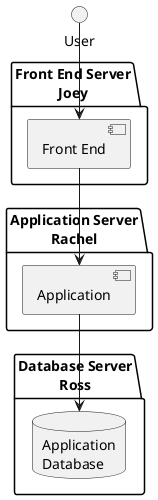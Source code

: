 @startuml

package "Front End Server\nJoey" as feserver {
  component "Front End" as client
}

package "Application Server\nRachel" as appserver {
  component "Application" as app
}

package "Database Server\nRoss" {
  database "Application\nDatabase" as db
}

User --> client
client --> app
app --> db

@enduml

